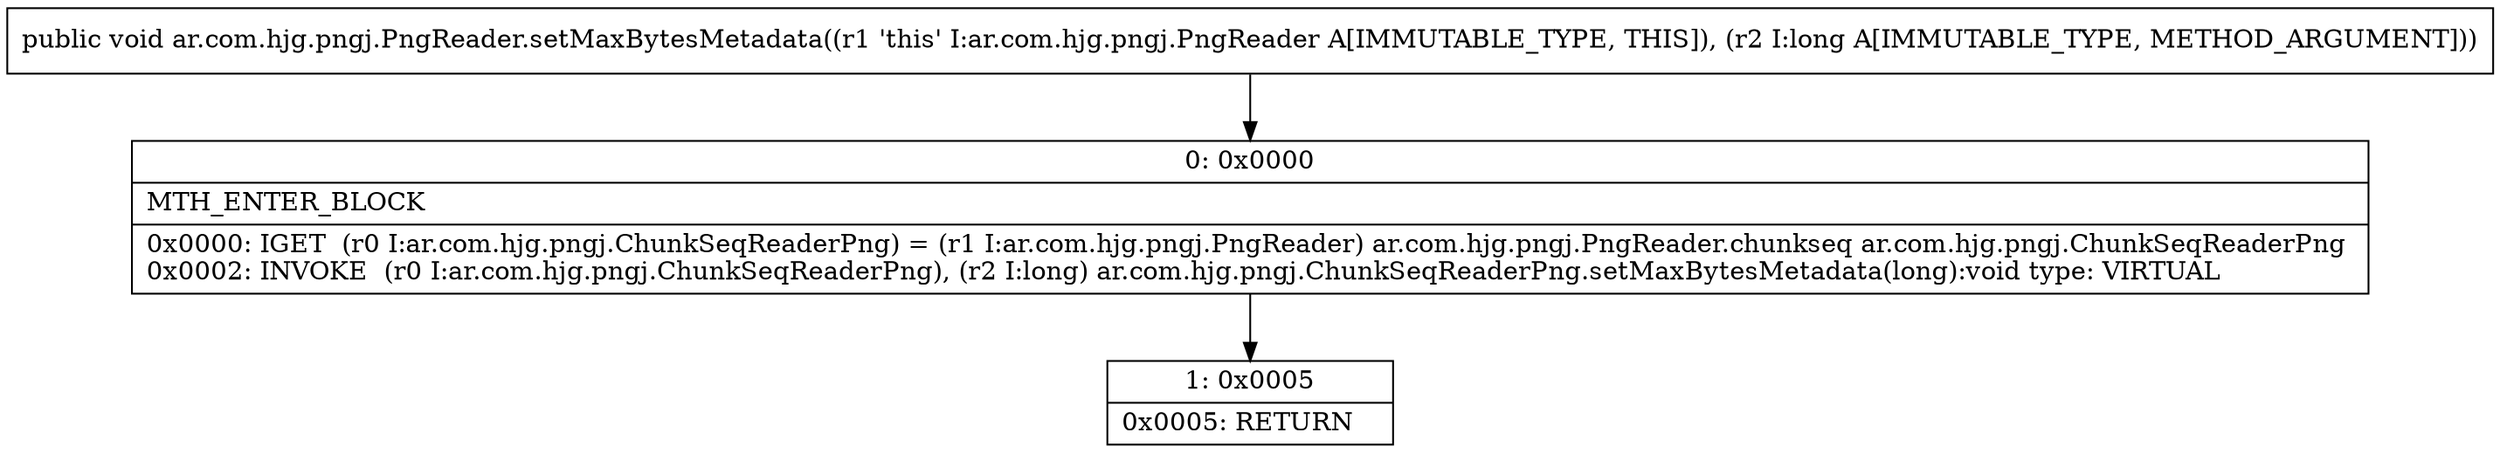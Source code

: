 digraph "CFG forar.com.hjg.pngj.PngReader.setMaxBytesMetadata(J)V" {
Node_0 [shape=record,label="{0\:\ 0x0000|MTH_ENTER_BLOCK\l|0x0000: IGET  (r0 I:ar.com.hjg.pngj.ChunkSeqReaderPng) = (r1 I:ar.com.hjg.pngj.PngReader) ar.com.hjg.pngj.PngReader.chunkseq ar.com.hjg.pngj.ChunkSeqReaderPng \l0x0002: INVOKE  (r0 I:ar.com.hjg.pngj.ChunkSeqReaderPng), (r2 I:long) ar.com.hjg.pngj.ChunkSeqReaderPng.setMaxBytesMetadata(long):void type: VIRTUAL \l}"];
Node_1 [shape=record,label="{1\:\ 0x0005|0x0005: RETURN   \l}"];
MethodNode[shape=record,label="{public void ar.com.hjg.pngj.PngReader.setMaxBytesMetadata((r1 'this' I:ar.com.hjg.pngj.PngReader A[IMMUTABLE_TYPE, THIS]), (r2 I:long A[IMMUTABLE_TYPE, METHOD_ARGUMENT])) }"];
MethodNode -> Node_0;
Node_0 -> Node_1;
}

